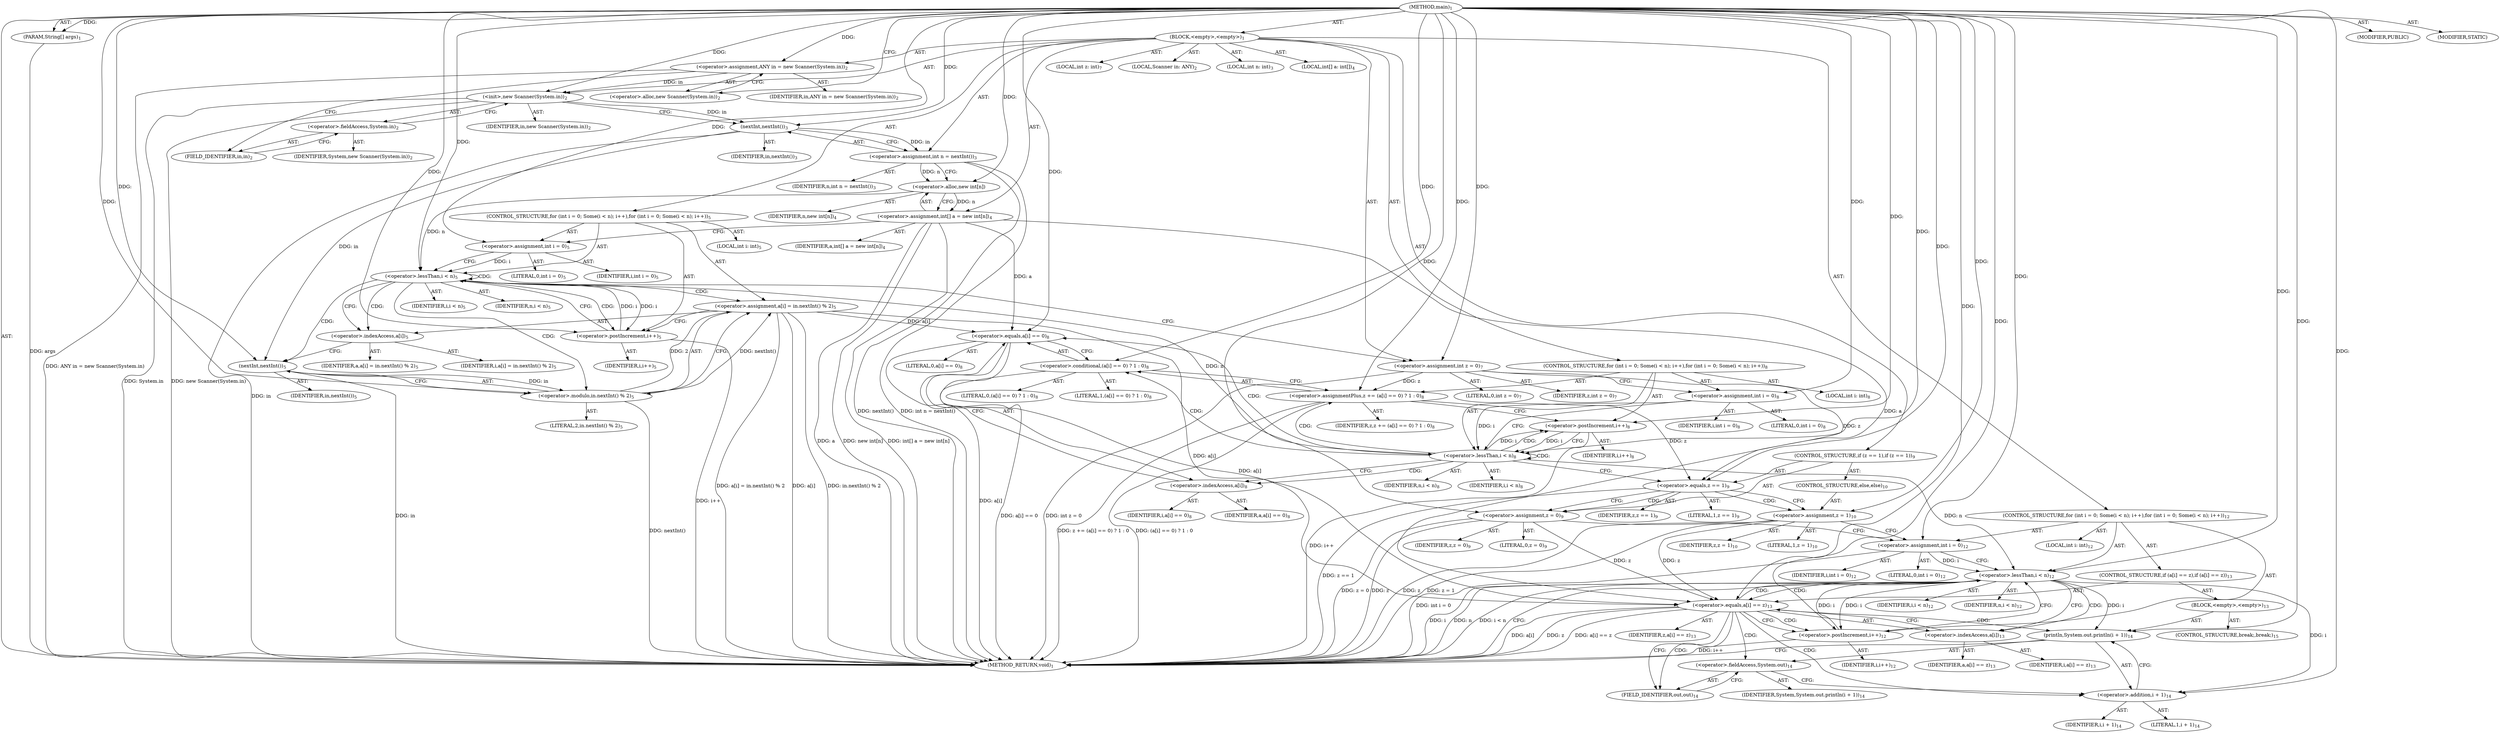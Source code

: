 digraph "main" {  
"19" [label = <(METHOD,main)<SUB>1</SUB>> ]
"20" [label = <(PARAM,String[] args)<SUB>1</SUB>> ]
"21" [label = <(BLOCK,&lt;empty&gt;,&lt;empty&gt;)<SUB>1</SUB>> ]
"4" [label = <(LOCAL,Scanner in: ANY)<SUB>2</SUB>> ]
"22" [label = <(&lt;operator&gt;.assignment,ANY in = new Scanner(System.in))<SUB>2</SUB>> ]
"23" [label = <(IDENTIFIER,in,ANY in = new Scanner(System.in))<SUB>2</SUB>> ]
"24" [label = <(&lt;operator&gt;.alloc,new Scanner(System.in))<SUB>2</SUB>> ]
"25" [label = <(&lt;init&gt;,new Scanner(System.in))<SUB>2</SUB>> ]
"3" [label = <(IDENTIFIER,in,new Scanner(System.in))<SUB>2</SUB>> ]
"26" [label = <(&lt;operator&gt;.fieldAccess,System.in)<SUB>2</SUB>> ]
"27" [label = <(IDENTIFIER,System,new Scanner(System.in))<SUB>2</SUB>> ]
"28" [label = <(FIELD_IDENTIFIER,in,in)<SUB>2</SUB>> ]
"29" [label = <(LOCAL,int n: int)<SUB>3</SUB>> ]
"30" [label = <(&lt;operator&gt;.assignment,int n = nextInt())<SUB>3</SUB>> ]
"31" [label = <(IDENTIFIER,n,int n = nextInt())<SUB>3</SUB>> ]
"32" [label = <(nextInt,nextInt())<SUB>3</SUB>> ]
"33" [label = <(IDENTIFIER,in,nextInt())<SUB>3</SUB>> ]
"34" [label = <(LOCAL,int[] a: int[])<SUB>4</SUB>> ]
"35" [label = <(&lt;operator&gt;.assignment,int[] a = new int[n])<SUB>4</SUB>> ]
"36" [label = <(IDENTIFIER,a,int[] a = new int[n])<SUB>4</SUB>> ]
"37" [label = <(&lt;operator&gt;.alloc,new int[n])> ]
"38" [label = <(IDENTIFIER,n,new int[n])<SUB>4</SUB>> ]
"39" [label = <(CONTROL_STRUCTURE,for (int i = 0; Some(i &lt; n); i++),for (int i = 0; Some(i &lt; n); i++))<SUB>5</SUB>> ]
"40" [label = <(LOCAL,int i: int)<SUB>5</SUB>> ]
"41" [label = <(&lt;operator&gt;.assignment,int i = 0)<SUB>5</SUB>> ]
"42" [label = <(IDENTIFIER,i,int i = 0)<SUB>5</SUB>> ]
"43" [label = <(LITERAL,0,int i = 0)<SUB>5</SUB>> ]
"44" [label = <(&lt;operator&gt;.lessThan,i &lt; n)<SUB>5</SUB>> ]
"45" [label = <(IDENTIFIER,i,i &lt; n)<SUB>5</SUB>> ]
"46" [label = <(IDENTIFIER,n,i &lt; n)<SUB>5</SUB>> ]
"47" [label = <(&lt;operator&gt;.postIncrement,i++)<SUB>5</SUB>> ]
"48" [label = <(IDENTIFIER,i,i++)<SUB>5</SUB>> ]
"49" [label = <(&lt;operator&gt;.assignment,a[i] = in.nextInt() % 2)<SUB>5</SUB>> ]
"50" [label = <(&lt;operator&gt;.indexAccess,a[i])<SUB>5</SUB>> ]
"51" [label = <(IDENTIFIER,a,a[i] = in.nextInt() % 2)<SUB>5</SUB>> ]
"52" [label = <(IDENTIFIER,i,a[i] = in.nextInt() % 2)<SUB>5</SUB>> ]
"53" [label = <(&lt;operator&gt;.modulo,in.nextInt() % 2)<SUB>5</SUB>> ]
"54" [label = <(nextInt,nextInt())<SUB>5</SUB>> ]
"55" [label = <(IDENTIFIER,in,nextInt())<SUB>5</SUB>> ]
"56" [label = <(LITERAL,2,in.nextInt() % 2)<SUB>5</SUB>> ]
"57" [label = <(LOCAL,int z: int)<SUB>7</SUB>> ]
"58" [label = <(&lt;operator&gt;.assignment,int z = 0)<SUB>7</SUB>> ]
"59" [label = <(IDENTIFIER,z,int z = 0)<SUB>7</SUB>> ]
"60" [label = <(LITERAL,0,int z = 0)<SUB>7</SUB>> ]
"61" [label = <(CONTROL_STRUCTURE,for (int i = 0; Some(i &lt; n); i++),for (int i = 0; Some(i &lt; n); i++))<SUB>8</SUB>> ]
"62" [label = <(LOCAL,int i: int)<SUB>8</SUB>> ]
"63" [label = <(&lt;operator&gt;.assignment,int i = 0)<SUB>8</SUB>> ]
"64" [label = <(IDENTIFIER,i,int i = 0)<SUB>8</SUB>> ]
"65" [label = <(LITERAL,0,int i = 0)<SUB>8</SUB>> ]
"66" [label = <(&lt;operator&gt;.lessThan,i &lt; n)<SUB>8</SUB>> ]
"67" [label = <(IDENTIFIER,i,i &lt; n)<SUB>8</SUB>> ]
"68" [label = <(IDENTIFIER,n,i &lt; n)<SUB>8</SUB>> ]
"69" [label = <(&lt;operator&gt;.postIncrement,i++)<SUB>8</SUB>> ]
"70" [label = <(IDENTIFIER,i,i++)<SUB>8</SUB>> ]
"71" [label = <(&lt;operator&gt;.assignmentPlus,z += (a[i] == 0) ? 1 : 0)<SUB>8</SUB>> ]
"72" [label = <(IDENTIFIER,z,z += (a[i] == 0) ? 1 : 0)<SUB>8</SUB>> ]
"73" [label = <(&lt;operator&gt;.conditional,(a[i] == 0) ? 1 : 0)<SUB>8</SUB>> ]
"74" [label = <(&lt;operator&gt;.equals,a[i] == 0)<SUB>8</SUB>> ]
"75" [label = <(&lt;operator&gt;.indexAccess,a[i])<SUB>8</SUB>> ]
"76" [label = <(IDENTIFIER,a,a[i] == 0)<SUB>8</SUB>> ]
"77" [label = <(IDENTIFIER,i,a[i] == 0)<SUB>8</SUB>> ]
"78" [label = <(LITERAL,0,a[i] == 0)<SUB>8</SUB>> ]
"79" [label = <(LITERAL,1,(a[i] == 0) ? 1 : 0)<SUB>8</SUB>> ]
"80" [label = <(LITERAL,0,(a[i] == 0) ? 1 : 0)<SUB>8</SUB>> ]
"81" [label = <(CONTROL_STRUCTURE,if (z == 1),if (z == 1))<SUB>9</SUB>> ]
"82" [label = <(&lt;operator&gt;.equals,z == 1)<SUB>9</SUB>> ]
"83" [label = <(IDENTIFIER,z,z == 1)<SUB>9</SUB>> ]
"84" [label = <(LITERAL,1,z == 1)<SUB>9</SUB>> ]
"85" [label = <(&lt;operator&gt;.assignment,z = 0)<SUB>9</SUB>> ]
"86" [label = <(IDENTIFIER,z,z = 0)<SUB>9</SUB>> ]
"87" [label = <(LITERAL,0,z = 0)<SUB>9</SUB>> ]
"88" [label = <(CONTROL_STRUCTURE,else,else)<SUB>10</SUB>> ]
"89" [label = <(&lt;operator&gt;.assignment,z = 1)<SUB>10</SUB>> ]
"90" [label = <(IDENTIFIER,z,z = 1)<SUB>10</SUB>> ]
"91" [label = <(LITERAL,1,z = 1)<SUB>10</SUB>> ]
"92" [label = <(CONTROL_STRUCTURE,for (int i = 0; Some(i &lt; n); i++),for (int i = 0; Some(i &lt; n); i++))<SUB>12</SUB>> ]
"93" [label = <(LOCAL,int i: int)<SUB>12</SUB>> ]
"94" [label = <(&lt;operator&gt;.assignment,int i = 0)<SUB>12</SUB>> ]
"95" [label = <(IDENTIFIER,i,int i = 0)<SUB>12</SUB>> ]
"96" [label = <(LITERAL,0,int i = 0)<SUB>12</SUB>> ]
"97" [label = <(&lt;operator&gt;.lessThan,i &lt; n)<SUB>12</SUB>> ]
"98" [label = <(IDENTIFIER,i,i &lt; n)<SUB>12</SUB>> ]
"99" [label = <(IDENTIFIER,n,i &lt; n)<SUB>12</SUB>> ]
"100" [label = <(&lt;operator&gt;.postIncrement,i++)<SUB>12</SUB>> ]
"101" [label = <(IDENTIFIER,i,i++)<SUB>12</SUB>> ]
"102" [label = <(CONTROL_STRUCTURE,if (a[i] == z),if (a[i] == z))<SUB>13</SUB>> ]
"103" [label = <(&lt;operator&gt;.equals,a[i] == z)<SUB>13</SUB>> ]
"104" [label = <(&lt;operator&gt;.indexAccess,a[i])<SUB>13</SUB>> ]
"105" [label = <(IDENTIFIER,a,a[i] == z)<SUB>13</SUB>> ]
"106" [label = <(IDENTIFIER,i,a[i] == z)<SUB>13</SUB>> ]
"107" [label = <(IDENTIFIER,z,a[i] == z)<SUB>13</SUB>> ]
"108" [label = <(BLOCK,&lt;empty&gt;,&lt;empty&gt;)<SUB>13</SUB>> ]
"109" [label = <(println,System.out.println(i + 1))<SUB>14</SUB>> ]
"110" [label = <(&lt;operator&gt;.fieldAccess,System.out)<SUB>14</SUB>> ]
"111" [label = <(IDENTIFIER,System,System.out.println(i + 1))<SUB>14</SUB>> ]
"112" [label = <(FIELD_IDENTIFIER,out,out)<SUB>14</SUB>> ]
"113" [label = <(&lt;operator&gt;.addition,i + 1)<SUB>14</SUB>> ]
"114" [label = <(IDENTIFIER,i,i + 1)<SUB>14</SUB>> ]
"115" [label = <(LITERAL,1,i + 1)<SUB>14</SUB>> ]
"116" [label = <(CONTROL_STRUCTURE,break;,break;)<SUB>15</SUB>> ]
"117" [label = <(MODIFIER,PUBLIC)> ]
"118" [label = <(MODIFIER,STATIC)> ]
"119" [label = <(METHOD_RETURN,void)<SUB>1</SUB>> ]
  "19" -> "20"  [ label = "AST: "] 
  "19" -> "21"  [ label = "AST: "] 
  "19" -> "117"  [ label = "AST: "] 
  "19" -> "118"  [ label = "AST: "] 
  "19" -> "119"  [ label = "AST: "] 
  "21" -> "4"  [ label = "AST: "] 
  "21" -> "22"  [ label = "AST: "] 
  "21" -> "25"  [ label = "AST: "] 
  "21" -> "29"  [ label = "AST: "] 
  "21" -> "30"  [ label = "AST: "] 
  "21" -> "34"  [ label = "AST: "] 
  "21" -> "35"  [ label = "AST: "] 
  "21" -> "39"  [ label = "AST: "] 
  "21" -> "57"  [ label = "AST: "] 
  "21" -> "58"  [ label = "AST: "] 
  "21" -> "61"  [ label = "AST: "] 
  "21" -> "81"  [ label = "AST: "] 
  "21" -> "92"  [ label = "AST: "] 
  "22" -> "23"  [ label = "AST: "] 
  "22" -> "24"  [ label = "AST: "] 
  "25" -> "3"  [ label = "AST: "] 
  "25" -> "26"  [ label = "AST: "] 
  "26" -> "27"  [ label = "AST: "] 
  "26" -> "28"  [ label = "AST: "] 
  "30" -> "31"  [ label = "AST: "] 
  "30" -> "32"  [ label = "AST: "] 
  "32" -> "33"  [ label = "AST: "] 
  "35" -> "36"  [ label = "AST: "] 
  "35" -> "37"  [ label = "AST: "] 
  "37" -> "38"  [ label = "AST: "] 
  "39" -> "40"  [ label = "AST: "] 
  "39" -> "41"  [ label = "AST: "] 
  "39" -> "44"  [ label = "AST: "] 
  "39" -> "47"  [ label = "AST: "] 
  "39" -> "49"  [ label = "AST: "] 
  "41" -> "42"  [ label = "AST: "] 
  "41" -> "43"  [ label = "AST: "] 
  "44" -> "45"  [ label = "AST: "] 
  "44" -> "46"  [ label = "AST: "] 
  "47" -> "48"  [ label = "AST: "] 
  "49" -> "50"  [ label = "AST: "] 
  "49" -> "53"  [ label = "AST: "] 
  "50" -> "51"  [ label = "AST: "] 
  "50" -> "52"  [ label = "AST: "] 
  "53" -> "54"  [ label = "AST: "] 
  "53" -> "56"  [ label = "AST: "] 
  "54" -> "55"  [ label = "AST: "] 
  "58" -> "59"  [ label = "AST: "] 
  "58" -> "60"  [ label = "AST: "] 
  "61" -> "62"  [ label = "AST: "] 
  "61" -> "63"  [ label = "AST: "] 
  "61" -> "66"  [ label = "AST: "] 
  "61" -> "69"  [ label = "AST: "] 
  "61" -> "71"  [ label = "AST: "] 
  "63" -> "64"  [ label = "AST: "] 
  "63" -> "65"  [ label = "AST: "] 
  "66" -> "67"  [ label = "AST: "] 
  "66" -> "68"  [ label = "AST: "] 
  "69" -> "70"  [ label = "AST: "] 
  "71" -> "72"  [ label = "AST: "] 
  "71" -> "73"  [ label = "AST: "] 
  "73" -> "74"  [ label = "AST: "] 
  "73" -> "79"  [ label = "AST: "] 
  "73" -> "80"  [ label = "AST: "] 
  "74" -> "75"  [ label = "AST: "] 
  "74" -> "78"  [ label = "AST: "] 
  "75" -> "76"  [ label = "AST: "] 
  "75" -> "77"  [ label = "AST: "] 
  "81" -> "82"  [ label = "AST: "] 
  "81" -> "85"  [ label = "AST: "] 
  "81" -> "88"  [ label = "AST: "] 
  "82" -> "83"  [ label = "AST: "] 
  "82" -> "84"  [ label = "AST: "] 
  "85" -> "86"  [ label = "AST: "] 
  "85" -> "87"  [ label = "AST: "] 
  "88" -> "89"  [ label = "AST: "] 
  "89" -> "90"  [ label = "AST: "] 
  "89" -> "91"  [ label = "AST: "] 
  "92" -> "93"  [ label = "AST: "] 
  "92" -> "94"  [ label = "AST: "] 
  "92" -> "97"  [ label = "AST: "] 
  "92" -> "100"  [ label = "AST: "] 
  "92" -> "102"  [ label = "AST: "] 
  "94" -> "95"  [ label = "AST: "] 
  "94" -> "96"  [ label = "AST: "] 
  "97" -> "98"  [ label = "AST: "] 
  "97" -> "99"  [ label = "AST: "] 
  "100" -> "101"  [ label = "AST: "] 
  "102" -> "103"  [ label = "AST: "] 
  "102" -> "108"  [ label = "AST: "] 
  "103" -> "104"  [ label = "AST: "] 
  "103" -> "107"  [ label = "AST: "] 
  "104" -> "105"  [ label = "AST: "] 
  "104" -> "106"  [ label = "AST: "] 
  "108" -> "109"  [ label = "AST: "] 
  "108" -> "116"  [ label = "AST: "] 
  "109" -> "110"  [ label = "AST: "] 
  "109" -> "113"  [ label = "AST: "] 
  "110" -> "111"  [ label = "AST: "] 
  "110" -> "112"  [ label = "AST: "] 
  "113" -> "114"  [ label = "AST: "] 
  "113" -> "115"  [ label = "AST: "] 
  "22" -> "28"  [ label = "CFG: "] 
  "25" -> "32"  [ label = "CFG: "] 
  "30" -> "37"  [ label = "CFG: "] 
  "35" -> "41"  [ label = "CFG: "] 
  "58" -> "63"  [ label = "CFG: "] 
  "24" -> "22"  [ label = "CFG: "] 
  "26" -> "25"  [ label = "CFG: "] 
  "32" -> "30"  [ label = "CFG: "] 
  "37" -> "35"  [ label = "CFG: "] 
  "41" -> "44"  [ label = "CFG: "] 
  "44" -> "50"  [ label = "CFG: "] 
  "44" -> "58"  [ label = "CFG: "] 
  "47" -> "44"  [ label = "CFG: "] 
  "49" -> "47"  [ label = "CFG: "] 
  "63" -> "66"  [ label = "CFG: "] 
  "66" -> "75"  [ label = "CFG: "] 
  "66" -> "82"  [ label = "CFG: "] 
  "69" -> "66"  [ label = "CFG: "] 
  "71" -> "69"  [ label = "CFG: "] 
  "82" -> "85"  [ label = "CFG: "] 
  "82" -> "89"  [ label = "CFG: "] 
  "85" -> "94"  [ label = "CFG: "] 
  "94" -> "97"  [ label = "CFG: "] 
  "97" -> "119"  [ label = "CFG: "] 
  "97" -> "104"  [ label = "CFG: "] 
  "100" -> "97"  [ label = "CFG: "] 
  "28" -> "26"  [ label = "CFG: "] 
  "50" -> "54"  [ label = "CFG: "] 
  "53" -> "49"  [ label = "CFG: "] 
  "73" -> "71"  [ label = "CFG: "] 
  "89" -> "94"  [ label = "CFG: "] 
  "103" -> "112"  [ label = "CFG: "] 
  "103" -> "100"  [ label = "CFG: "] 
  "54" -> "53"  [ label = "CFG: "] 
  "74" -> "73"  [ label = "CFG: "] 
  "104" -> "103"  [ label = "CFG: "] 
  "109" -> "119"  [ label = "CFG: "] 
  "75" -> "74"  [ label = "CFG: "] 
  "110" -> "113"  [ label = "CFG: "] 
  "113" -> "109"  [ label = "CFG: "] 
  "112" -> "110"  [ label = "CFG: "] 
  "19" -> "24"  [ label = "CFG: "] 
  "20" -> "119"  [ label = "DDG: args"] 
  "22" -> "119"  [ label = "DDG: ANY in = new Scanner(System.in)"] 
  "25" -> "119"  [ label = "DDG: System.in"] 
  "25" -> "119"  [ label = "DDG: new Scanner(System.in)"] 
  "32" -> "119"  [ label = "DDG: in"] 
  "30" -> "119"  [ label = "DDG: nextInt()"] 
  "30" -> "119"  [ label = "DDG: int n = nextInt()"] 
  "35" -> "119"  [ label = "DDG: a"] 
  "35" -> "119"  [ label = "DDG: new int[n]"] 
  "35" -> "119"  [ label = "DDG: int[] a = new int[n]"] 
  "58" -> "119"  [ label = "DDG: int z = 0"] 
  "82" -> "119"  [ label = "DDG: z == 1"] 
  "89" -> "119"  [ label = "DDG: z"] 
  "89" -> "119"  [ label = "DDG: z = 1"] 
  "85" -> "119"  [ label = "DDG: z"] 
  "85" -> "119"  [ label = "DDG: z = 0"] 
  "94" -> "119"  [ label = "DDG: int i = 0"] 
  "97" -> "119"  [ label = "DDG: i"] 
  "97" -> "119"  [ label = "DDG: n"] 
  "97" -> "119"  [ label = "DDG: i &lt; n"] 
  "103" -> "119"  [ label = "DDG: a[i]"] 
  "103" -> "119"  [ label = "DDG: z"] 
  "103" -> "119"  [ label = "DDG: a[i] == z"] 
  "100" -> "119"  [ label = "DDG: i++"] 
  "74" -> "119"  [ label = "DDG: a[i]"] 
  "73" -> "119"  [ label = "DDG: a[i] == 0"] 
  "71" -> "119"  [ label = "DDG: (a[i] == 0) ? 1 : 0"] 
  "71" -> "119"  [ label = "DDG: z += (a[i] == 0) ? 1 : 0"] 
  "69" -> "119"  [ label = "DDG: i++"] 
  "49" -> "119"  [ label = "DDG: a[i]"] 
  "54" -> "119"  [ label = "DDG: in"] 
  "53" -> "119"  [ label = "DDG: nextInt()"] 
  "49" -> "119"  [ label = "DDG: in.nextInt() % 2"] 
  "49" -> "119"  [ label = "DDG: a[i] = in.nextInt() % 2"] 
  "47" -> "119"  [ label = "DDG: i++"] 
  "19" -> "20"  [ label = "DDG: "] 
  "19" -> "22"  [ label = "DDG: "] 
  "32" -> "30"  [ label = "DDG: in"] 
  "37" -> "35"  [ label = "DDG: n"] 
  "19" -> "58"  [ label = "DDG: "] 
  "22" -> "25"  [ label = "DDG: in"] 
  "19" -> "25"  [ label = "DDG: "] 
  "19" -> "41"  [ label = "DDG: "] 
  "53" -> "49"  [ label = "DDG: nextInt()"] 
  "53" -> "49"  [ label = "DDG: 2"] 
  "19" -> "63"  [ label = "DDG: "] 
  "19" -> "71"  [ label = "DDG: "] 
  "19" -> "85"  [ label = "DDG: "] 
  "19" -> "94"  [ label = "DDG: "] 
  "25" -> "32"  [ label = "DDG: in"] 
  "19" -> "32"  [ label = "DDG: "] 
  "30" -> "37"  [ label = "DDG: n"] 
  "19" -> "37"  [ label = "DDG: "] 
  "41" -> "44"  [ label = "DDG: i"] 
  "47" -> "44"  [ label = "DDG: i"] 
  "19" -> "44"  [ label = "DDG: "] 
  "37" -> "44"  [ label = "DDG: n"] 
  "44" -> "47"  [ label = "DDG: i"] 
  "19" -> "47"  [ label = "DDG: "] 
  "63" -> "66"  [ label = "DDG: i"] 
  "69" -> "66"  [ label = "DDG: i"] 
  "19" -> "66"  [ label = "DDG: "] 
  "44" -> "66"  [ label = "DDG: n"] 
  "66" -> "69"  [ label = "DDG: i"] 
  "19" -> "69"  [ label = "DDG: "] 
  "58" -> "71"  [ label = "DDG: z"] 
  "58" -> "82"  [ label = "DDG: z"] 
  "71" -> "82"  [ label = "DDG: z"] 
  "19" -> "82"  [ label = "DDG: "] 
  "19" -> "89"  [ label = "DDG: "] 
  "94" -> "97"  [ label = "DDG: i"] 
  "100" -> "97"  [ label = "DDG: i"] 
  "19" -> "97"  [ label = "DDG: "] 
  "66" -> "97"  [ label = "DDG: n"] 
  "97" -> "100"  [ label = "DDG: i"] 
  "19" -> "100"  [ label = "DDG: "] 
  "54" -> "53"  [ label = "DDG: in"] 
  "19" -> "53"  [ label = "DDG: "] 
  "19" -> "73"  [ label = "DDG: "] 
  "35" -> "103"  [ label = "DDG: a"] 
  "74" -> "103"  [ label = "DDG: a[i]"] 
  "49" -> "103"  [ label = "DDG: a[i]"] 
  "89" -> "103"  [ label = "DDG: z"] 
  "85" -> "103"  [ label = "DDG: z"] 
  "19" -> "103"  [ label = "DDG: "] 
  "32" -> "54"  [ label = "DDG: in"] 
  "19" -> "54"  [ label = "DDG: "] 
  "35" -> "74"  [ label = "DDG: a"] 
  "49" -> "74"  [ label = "DDG: a[i]"] 
  "19" -> "74"  [ label = "DDG: "] 
  "97" -> "109"  [ label = "DDG: i"] 
  "19" -> "109"  [ label = "DDG: "] 
  "97" -> "113"  [ label = "DDG: i"] 
  "19" -> "113"  [ label = "DDG: "] 
  "44" -> "47"  [ label = "CDG: "] 
  "44" -> "49"  [ label = "CDG: "] 
  "44" -> "50"  [ label = "CDG: "] 
  "44" -> "44"  [ label = "CDG: "] 
  "44" -> "54"  [ label = "CDG: "] 
  "44" -> "53"  [ label = "CDG: "] 
  "66" -> "73"  [ label = "CDG: "] 
  "66" -> "66"  [ label = "CDG: "] 
  "66" -> "75"  [ label = "CDG: "] 
  "66" -> "69"  [ label = "CDG: "] 
  "66" -> "74"  [ label = "CDG: "] 
  "66" -> "71"  [ label = "CDG: "] 
  "82" -> "89"  [ label = "CDG: "] 
  "82" -> "85"  [ label = "CDG: "] 
  "97" -> "103"  [ label = "CDG: "] 
  "97" -> "104"  [ label = "CDG: "] 
  "103" -> "113"  [ label = "CDG: "] 
  "103" -> "97"  [ label = "CDG: "] 
  "103" -> "112"  [ label = "CDG: "] 
  "103" -> "100"  [ label = "CDG: "] 
  "103" -> "110"  [ label = "CDG: "] 
  "103" -> "109"  [ label = "CDG: "] 
}
